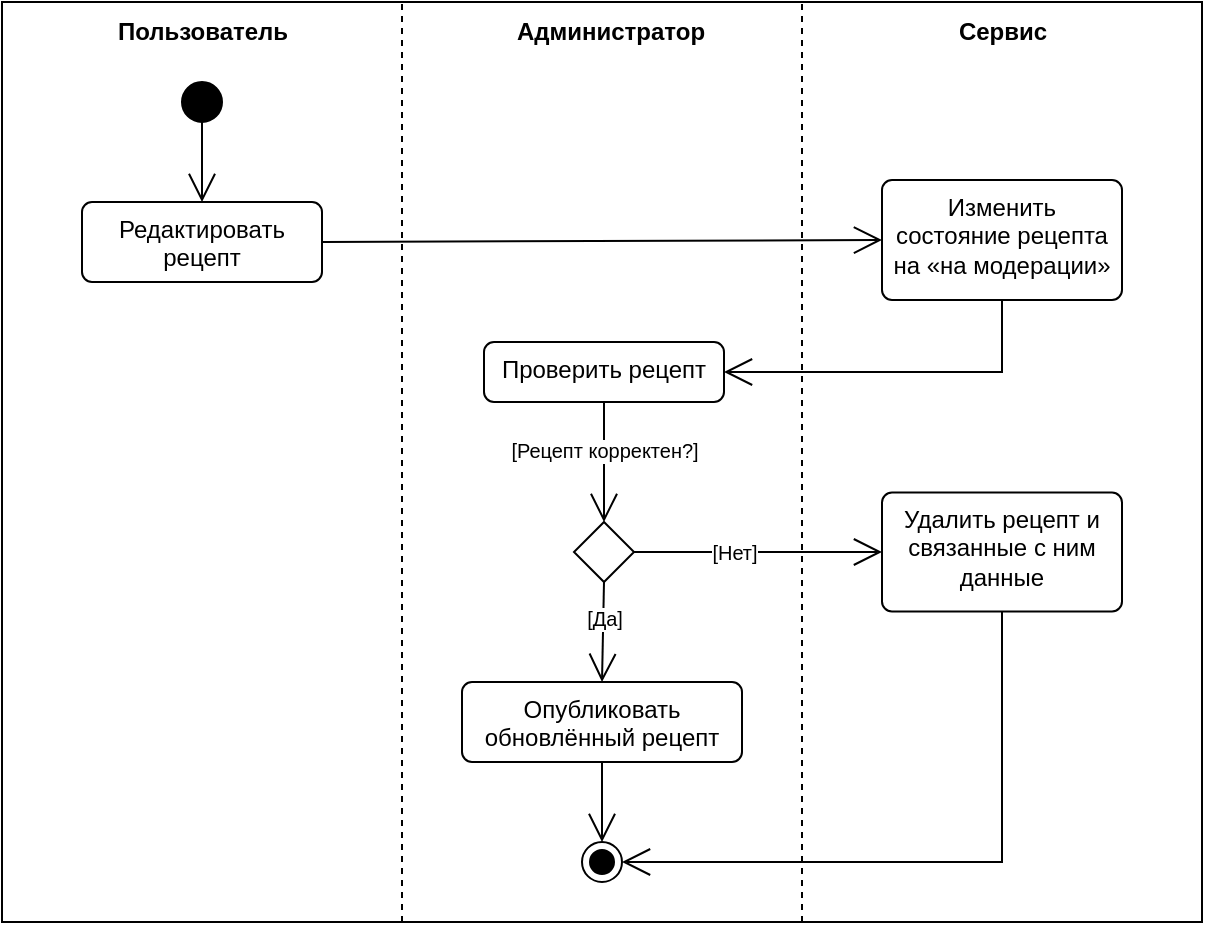 <mxfile version="26.0.16">
  <diagram name="Страница — 1" id="of6hsHwBK8WOqTQMdUfa">
    <mxGraphModel dx="882" dy="611" grid="1" gridSize="10" guides="1" tooltips="1" connect="1" arrows="1" fold="1" page="1" pageScale="1" pageWidth="827" pageHeight="1169" math="0" shadow="0">
      <root>
        <mxCell id="0" />
        <mxCell id="1" parent="0" />
        <mxCell id="NyDjsrUSk0rDyOlAN_-l-1" value="" style="rounded=0;whiteSpace=wrap;html=1;movable=0;resizable=0;rotatable=0;deletable=0;editable=0;locked=1;connectable=0;" vertex="1" parent="1">
          <mxGeometry width="600" height="460" as="geometry" />
        </mxCell>
        <mxCell id="NyDjsrUSk0rDyOlAN_-l-2" value="&lt;b&gt;Пользователь&lt;/b&gt;" style="text;html=1;align=center;verticalAlign=middle;resizable=0;points=[];autosize=1;strokeColor=none;fillColor=none;" vertex="1" parent="1">
          <mxGeometry x="45" width="110" height="30" as="geometry" />
        </mxCell>
        <mxCell id="NyDjsrUSk0rDyOlAN_-l-3" value="Администратор" style="text;html=1;align=center;verticalAlign=middle;resizable=0;points=[];autosize=1;strokeColor=none;fillColor=none;fontStyle=1" vertex="1" parent="1">
          <mxGeometry x="248.5" width="110" height="30" as="geometry" />
        </mxCell>
        <mxCell id="NyDjsrUSk0rDyOlAN_-l-4" value="" style="endArrow=none;dashed=1;html=1;rounded=0;entryX=0.5;entryY=0;entryDx=0;entryDy=0;" edge="1" parent="1">
          <mxGeometry width="50" height="50" relative="1" as="geometry">
            <mxPoint x="200" y="460" as="sourcePoint" />
            <mxPoint x="200.0" as="targetPoint" />
          </mxGeometry>
        </mxCell>
        <mxCell id="NyDjsrUSk0rDyOlAN_-l-5" value="" style="ellipse;fillColor=strokeColor;html=1;" vertex="1" parent="1">
          <mxGeometry x="90" y="40" width="20" height="20" as="geometry" />
        </mxCell>
        <mxCell id="NyDjsrUSk0rDyOlAN_-l-6" value="" style="endArrow=open;endFill=1;endSize=12;html=1;rounded=0;entryX=0.5;entryY=0;entryDx=0;entryDy=0;" edge="1" parent="1" source="NyDjsrUSk0rDyOlAN_-l-5" target="NyDjsrUSk0rDyOlAN_-l-7">
          <mxGeometry width="160" relative="1" as="geometry">
            <mxPoint x="120" y="70" as="sourcePoint" />
            <mxPoint x="100" y="100" as="targetPoint" />
          </mxGeometry>
        </mxCell>
        <mxCell id="NyDjsrUSk0rDyOlAN_-l-7" value="Редактировать рецепт" style="html=1;align=center;verticalAlign=top;rounded=1;absoluteArcSize=1;arcSize=10;dashed=0;whiteSpace=wrap;" vertex="1" parent="1">
          <mxGeometry x="40" y="100" width="120" height="40" as="geometry" />
        </mxCell>
        <mxCell id="NyDjsrUSk0rDyOlAN_-l-8" value="Проверить рецепт" style="html=1;align=center;verticalAlign=top;rounded=1;absoluteArcSize=1;arcSize=10;dashed=0;whiteSpace=wrap;" vertex="1" parent="1">
          <mxGeometry x="241" y="170" width="120" height="30" as="geometry" />
        </mxCell>
        <mxCell id="NyDjsrUSk0rDyOlAN_-l-9" value="" style="endArrow=open;endFill=1;endSize=12;html=1;rounded=0;exitX=1;exitY=0.5;exitDx=0;exitDy=0;entryX=0;entryY=0.5;entryDx=0;entryDy=0;" edge="1" parent="1" source="NyDjsrUSk0rDyOlAN_-l-7" target="NyDjsrUSk0rDyOlAN_-l-18">
          <mxGeometry width="160" relative="1" as="geometry">
            <mxPoint x="110" y="70" as="sourcePoint" />
            <mxPoint x="560" y="130" as="targetPoint" />
          </mxGeometry>
        </mxCell>
        <mxCell id="NyDjsrUSk0rDyOlAN_-l-10" value="" style="rhombus;" vertex="1" parent="1">
          <mxGeometry x="286" y="260" width="30" height="30" as="geometry" />
        </mxCell>
        <mxCell id="NyDjsrUSk0rDyOlAN_-l-11" value="" style="endArrow=open;endFill=1;endSize=12;html=1;rounded=0;exitX=0.5;exitY=1;exitDx=0;exitDy=0;entryX=0.5;entryY=0;entryDx=0;entryDy=0;" edge="1" parent="1" source="NyDjsrUSk0rDyOlAN_-l-8" target="NyDjsrUSk0rDyOlAN_-l-10">
          <mxGeometry width="160" relative="1" as="geometry">
            <mxPoint x="97" y="215" as="sourcePoint" />
            <mxPoint x="251" y="215" as="targetPoint" />
          </mxGeometry>
        </mxCell>
        <mxCell id="NyDjsrUSk0rDyOlAN_-l-12" value="[Рецепт корректен?]" style="edgeLabel;html=1;align=center;verticalAlign=middle;resizable=0;points=[];fontSize=10;" vertex="1" connectable="0" parent="NyDjsrUSk0rDyOlAN_-l-11">
          <mxGeometry x="0.218" y="2" relative="1" as="geometry">
            <mxPoint x="-2" y="-13" as="offset" />
          </mxGeometry>
        </mxCell>
        <mxCell id="NyDjsrUSk0rDyOlAN_-l-13" value="" style="endArrow=open;endFill=1;endSize=12;html=1;rounded=0;exitX=0.5;exitY=1;exitDx=0;exitDy=0;entryX=0.5;entryY=0;entryDx=0;entryDy=0;" edge="1" parent="1" source="NyDjsrUSk0rDyOlAN_-l-10" target="NyDjsrUSk0rDyOlAN_-l-15">
          <mxGeometry width="160" relative="1" as="geometry">
            <mxPoint x="311" y="230" as="sourcePoint" />
            <mxPoint x="301" y="370" as="targetPoint" />
          </mxGeometry>
        </mxCell>
        <mxCell id="NyDjsrUSk0rDyOlAN_-l-14" value="[Да]" style="edgeLabel;html=1;align=center;verticalAlign=middle;resizable=0;points=[];fontSize=10;" vertex="1" connectable="0" parent="NyDjsrUSk0rDyOlAN_-l-13">
          <mxGeometry x="0.218" y="2" relative="1" as="geometry">
            <mxPoint x="-2" y="-13" as="offset" />
          </mxGeometry>
        </mxCell>
        <mxCell id="NyDjsrUSk0rDyOlAN_-l-15" value="Опубликовать обновлённый рецепт" style="html=1;align=center;verticalAlign=top;rounded=1;absoluteArcSize=1;arcSize=10;dashed=0;whiteSpace=wrap;" vertex="1" parent="1">
          <mxGeometry x="230" y="340" width="140" height="40" as="geometry" />
        </mxCell>
        <mxCell id="NyDjsrUSk0rDyOlAN_-l-16" value="" style="endArrow=none;dashed=1;html=1;rounded=0;entryX=0.5;entryY=0;entryDx=0;entryDy=0;" edge="1" parent="1">
          <mxGeometry width="50" height="50" relative="1" as="geometry">
            <mxPoint x="400" y="460" as="sourcePoint" />
            <mxPoint x="400.0" as="targetPoint" />
          </mxGeometry>
        </mxCell>
        <mxCell id="NyDjsrUSk0rDyOlAN_-l-17" value="Сервис" style="text;html=1;align=center;verticalAlign=middle;resizable=0;points=[];autosize=1;strokeColor=none;fillColor=none;fontStyle=1" vertex="1" parent="1">
          <mxGeometry x="470" width="60" height="30" as="geometry" />
        </mxCell>
        <mxCell id="NyDjsrUSk0rDyOlAN_-l-18" value="&lt;div&gt;Изменить&lt;/div&gt;&lt;div&gt;состояние рецепта на «на модерации»&lt;/div&gt;" style="html=1;align=center;verticalAlign=top;rounded=1;absoluteArcSize=1;arcSize=10;dashed=0;whiteSpace=wrap;" vertex="1" parent="1">
          <mxGeometry x="440" y="89" width="120" height="60" as="geometry" />
        </mxCell>
        <mxCell id="NyDjsrUSk0rDyOlAN_-l-19" value="" style="endArrow=open;endFill=1;endSize=12;html=1;rounded=0;exitX=0.5;exitY=1;exitDx=0;exitDy=0;entryX=1;entryY=0.5;entryDx=0;entryDy=0;" edge="1" parent="1" source="NyDjsrUSk0rDyOlAN_-l-18" target="NyDjsrUSk0rDyOlAN_-l-8">
          <mxGeometry width="160" relative="1" as="geometry">
            <mxPoint x="99.5" y="140" as="sourcePoint" />
            <mxPoint x="544.5" y="140" as="targetPoint" />
            <Array as="points">
              <mxPoint x="500" y="185" />
            </Array>
          </mxGeometry>
        </mxCell>
        <mxCell id="NyDjsrUSk0rDyOlAN_-l-20" value="Удалить рецепт и связанные с ним данные" style="html=1;align=center;verticalAlign=top;rounded=1;absoluteArcSize=1;arcSize=10;dashed=0;whiteSpace=wrap;" vertex="1" parent="1">
          <mxGeometry x="440" y="245.25" width="120" height="59.5" as="geometry" />
        </mxCell>
        <mxCell id="NyDjsrUSk0rDyOlAN_-l-21" value="" style="endArrow=open;endFill=1;endSize=12;html=1;rounded=0;exitX=1;exitY=0.5;exitDx=0;exitDy=0;" edge="1" parent="1" source="NyDjsrUSk0rDyOlAN_-l-10" target="NyDjsrUSk0rDyOlAN_-l-20">
          <mxGeometry width="160" relative="1" as="geometry">
            <mxPoint x="311.5" y="330" as="sourcePoint" />
            <mxPoint x="311" y="380" as="targetPoint" />
          </mxGeometry>
        </mxCell>
        <mxCell id="NyDjsrUSk0rDyOlAN_-l-22" value="[Нет]" style="edgeLabel;html=1;align=center;verticalAlign=middle;resizable=0;points=[];fontSize=10;" vertex="1" connectable="0" parent="NyDjsrUSk0rDyOlAN_-l-21">
          <mxGeometry x="0.218" y="2" relative="1" as="geometry">
            <mxPoint x="-26" y="2" as="offset" />
          </mxGeometry>
        </mxCell>
        <mxCell id="NyDjsrUSk0rDyOlAN_-l-23" value="" style="ellipse;html=1;shape=endState;fillColor=strokeColor;" vertex="1" parent="1">
          <mxGeometry x="290" y="420" width="20" height="20" as="geometry" />
        </mxCell>
        <mxCell id="NyDjsrUSk0rDyOlAN_-l-24" value="" style="endArrow=open;endFill=1;endSize=12;html=1;rounded=0;exitX=0.5;exitY=1;exitDx=0;exitDy=0;entryX=1;entryY=0.5;entryDx=0;entryDy=0;" edge="1" parent="1" source="NyDjsrUSk0rDyOlAN_-l-20" target="NyDjsrUSk0rDyOlAN_-l-23">
          <mxGeometry width="160" relative="1" as="geometry">
            <mxPoint x="310.5" y="420" as="sourcePoint" />
            <mxPoint x="299.5" y="470" as="targetPoint" />
            <Array as="points">
              <mxPoint x="500" y="430" />
            </Array>
          </mxGeometry>
        </mxCell>
        <mxCell id="NyDjsrUSk0rDyOlAN_-l-25" value="" style="endArrow=open;endFill=1;endSize=12;html=1;rounded=0;entryX=0.5;entryY=0;entryDx=0;entryDy=0;exitX=0.5;exitY=1;exitDx=0;exitDy=0;" edge="1" parent="1" source="NyDjsrUSk0rDyOlAN_-l-15" target="NyDjsrUSk0rDyOlAN_-l-23">
          <mxGeometry width="160" relative="1" as="geometry">
            <mxPoint x="110" y="70" as="sourcePoint" />
            <mxPoint x="110" y="110" as="targetPoint" />
          </mxGeometry>
        </mxCell>
      </root>
    </mxGraphModel>
  </diagram>
</mxfile>
